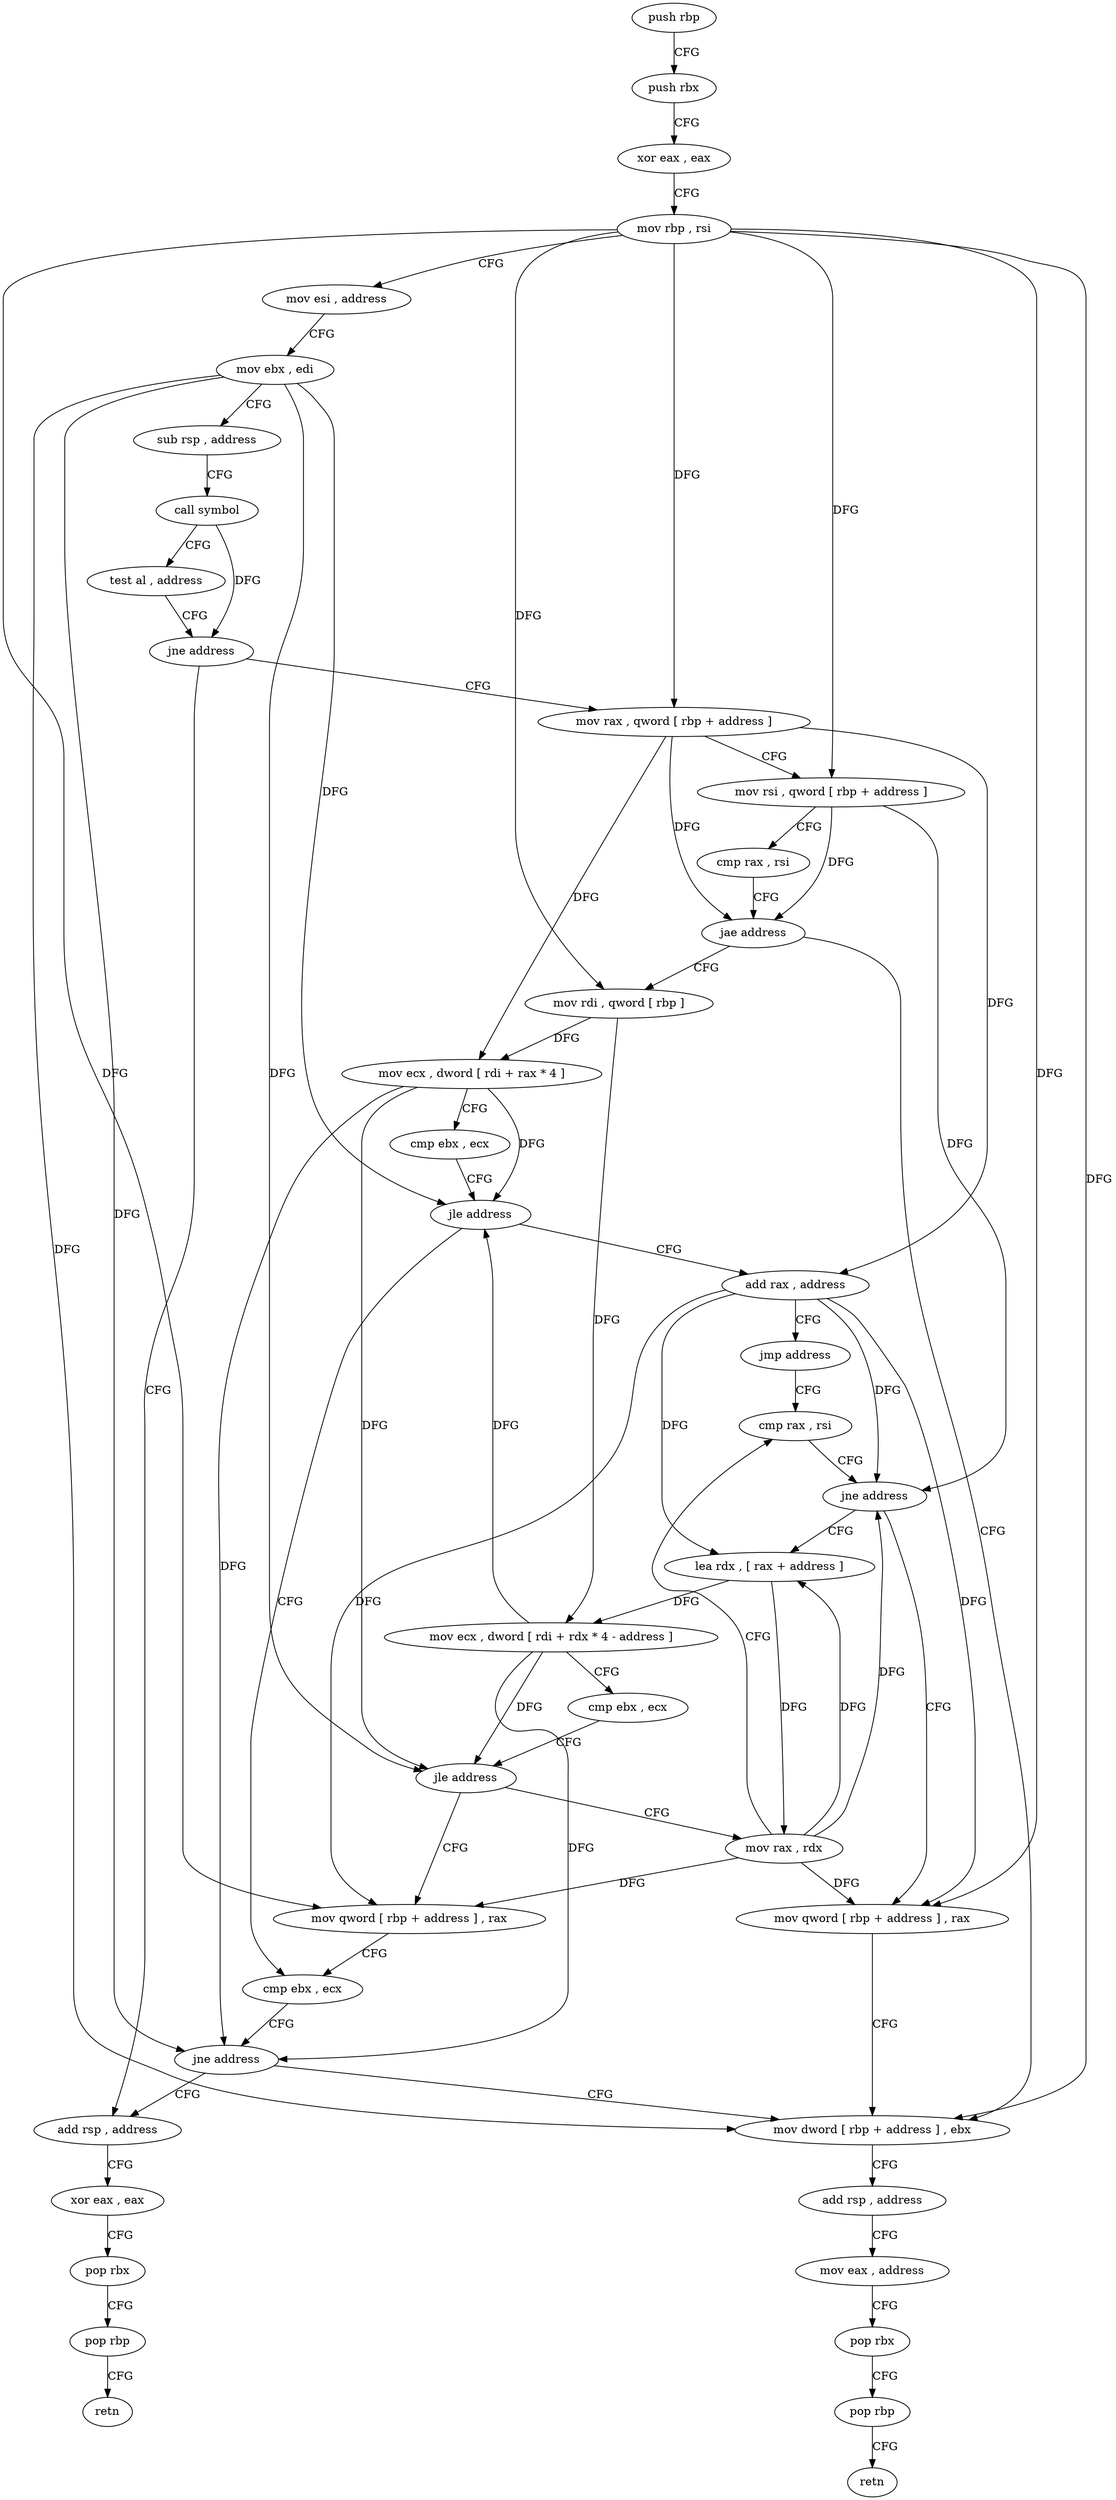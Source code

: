 digraph "func" {
"4261888" [label = "push rbp" ]
"4261889" [label = "push rbx" ]
"4261890" [label = "xor eax , eax" ]
"4261892" [label = "mov rbp , rsi" ]
"4261895" [label = "mov esi , address" ]
"4261900" [label = "mov ebx , edi" ]
"4261902" [label = "sub rsp , address" ]
"4261906" [label = "call symbol" ]
"4261911" [label = "test al , address" ]
"4261913" [label = "jne address" ]
"4262008" [label = "add rsp , address" ]
"4261915" [label = "mov rax , qword [ rbp + address ]" ]
"4262012" [label = "xor eax , eax" ]
"4262014" [label = "pop rbx" ]
"4262015" [label = "pop rbp" ]
"4262016" [label = "retn" ]
"4261919" [label = "mov rsi , qword [ rbp + address ]" ]
"4261923" [label = "cmp rax , rsi" ]
"4261926" [label = "jae address" ]
"4261976" [label = "mov dword [ rbp + address ] , ebx" ]
"4261928" [label = "mov rdi , qword [ rbp ]" ]
"4261979" [label = "add rsp , address" ]
"4261983" [label = "mov eax , address" ]
"4261988" [label = "pop rbx" ]
"4261989" [label = "pop rbp" ]
"4261990" [label = "retn" ]
"4261932" [label = "mov ecx , dword [ rdi + rax * 4 ]" ]
"4261935" [label = "cmp ebx , ecx" ]
"4261937" [label = "jle address" ]
"4262004" [label = "cmp ebx , ecx" ]
"4261939" [label = "add rax , address" ]
"4262006" [label = "jne address" ]
"4261943" [label = "jmp address" ]
"4261967" [label = "cmp rax , rsi" ]
"4261970" [label = "jne address" ]
"4261952" [label = "lea rdx , [ rax + address ]" ]
"4261972" [label = "mov qword [ rbp + address ] , rax" ]
"4261956" [label = "mov ecx , dword [ rdi + rdx * 4 - address ]" ]
"4261960" [label = "cmp ebx , ecx" ]
"4261962" [label = "jle address" ]
"4262000" [label = "mov qword [ rbp + address ] , rax" ]
"4261964" [label = "mov rax , rdx" ]
"4261888" -> "4261889" [ label = "CFG" ]
"4261889" -> "4261890" [ label = "CFG" ]
"4261890" -> "4261892" [ label = "CFG" ]
"4261892" -> "4261895" [ label = "CFG" ]
"4261892" -> "4261915" [ label = "DFG" ]
"4261892" -> "4261919" [ label = "DFG" ]
"4261892" -> "4261976" [ label = "DFG" ]
"4261892" -> "4261928" [ label = "DFG" ]
"4261892" -> "4261972" [ label = "DFG" ]
"4261892" -> "4262000" [ label = "DFG" ]
"4261895" -> "4261900" [ label = "CFG" ]
"4261900" -> "4261902" [ label = "CFG" ]
"4261900" -> "4261976" [ label = "DFG" ]
"4261900" -> "4261937" [ label = "DFG" ]
"4261900" -> "4262006" [ label = "DFG" ]
"4261900" -> "4261962" [ label = "DFG" ]
"4261902" -> "4261906" [ label = "CFG" ]
"4261906" -> "4261911" [ label = "CFG" ]
"4261906" -> "4261913" [ label = "DFG" ]
"4261911" -> "4261913" [ label = "CFG" ]
"4261913" -> "4262008" [ label = "CFG" ]
"4261913" -> "4261915" [ label = "CFG" ]
"4262008" -> "4262012" [ label = "CFG" ]
"4261915" -> "4261919" [ label = "CFG" ]
"4261915" -> "4261926" [ label = "DFG" ]
"4261915" -> "4261932" [ label = "DFG" ]
"4261915" -> "4261939" [ label = "DFG" ]
"4262012" -> "4262014" [ label = "CFG" ]
"4262014" -> "4262015" [ label = "CFG" ]
"4262015" -> "4262016" [ label = "CFG" ]
"4261919" -> "4261923" [ label = "CFG" ]
"4261919" -> "4261926" [ label = "DFG" ]
"4261919" -> "4261970" [ label = "DFG" ]
"4261923" -> "4261926" [ label = "CFG" ]
"4261926" -> "4261976" [ label = "CFG" ]
"4261926" -> "4261928" [ label = "CFG" ]
"4261976" -> "4261979" [ label = "CFG" ]
"4261928" -> "4261932" [ label = "DFG" ]
"4261928" -> "4261956" [ label = "DFG" ]
"4261979" -> "4261983" [ label = "CFG" ]
"4261983" -> "4261988" [ label = "CFG" ]
"4261988" -> "4261989" [ label = "CFG" ]
"4261989" -> "4261990" [ label = "CFG" ]
"4261932" -> "4261935" [ label = "CFG" ]
"4261932" -> "4261937" [ label = "DFG" ]
"4261932" -> "4262006" [ label = "DFG" ]
"4261932" -> "4261962" [ label = "DFG" ]
"4261935" -> "4261937" [ label = "CFG" ]
"4261937" -> "4262004" [ label = "CFG" ]
"4261937" -> "4261939" [ label = "CFG" ]
"4262004" -> "4262006" [ label = "CFG" ]
"4261939" -> "4261943" [ label = "CFG" ]
"4261939" -> "4261970" [ label = "DFG" ]
"4261939" -> "4261952" [ label = "DFG" ]
"4261939" -> "4261972" [ label = "DFG" ]
"4261939" -> "4262000" [ label = "DFG" ]
"4262006" -> "4261976" [ label = "CFG" ]
"4262006" -> "4262008" [ label = "CFG" ]
"4261943" -> "4261967" [ label = "CFG" ]
"4261967" -> "4261970" [ label = "CFG" ]
"4261970" -> "4261952" [ label = "CFG" ]
"4261970" -> "4261972" [ label = "CFG" ]
"4261952" -> "4261956" [ label = "DFG" ]
"4261952" -> "4261964" [ label = "DFG" ]
"4261972" -> "4261976" [ label = "CFG" ]
"4261956" -> "4261960" [ label = "CFG" ]
"4261956" -> "4261937" [ label = "DFG" ]
"4261956" -> "4262006" [ label = "DFG" ]
"4261956" -> "4261962" [ label = "DFG" ]
"4261960" -> "4261962" [ label = "CFG" ]
"4261962" -> "4262000" [ label = "CFG" ]
"4261962" -> "4261964" [ label = "CFG" ]
"4262000" -> "4262004" [ label = "CFG" ]
"4261964" -> "4261967" [ label = "CFG" ]
"4261964" -> "4261952" [ label = "DFG" ]
"4261964" -> "4261972" [ label = "DFG" ]
"4261964" -> "4262000" [ label = "DFG" ]
"4261964" -> "4261970" [ label = "DFG" ]
}
